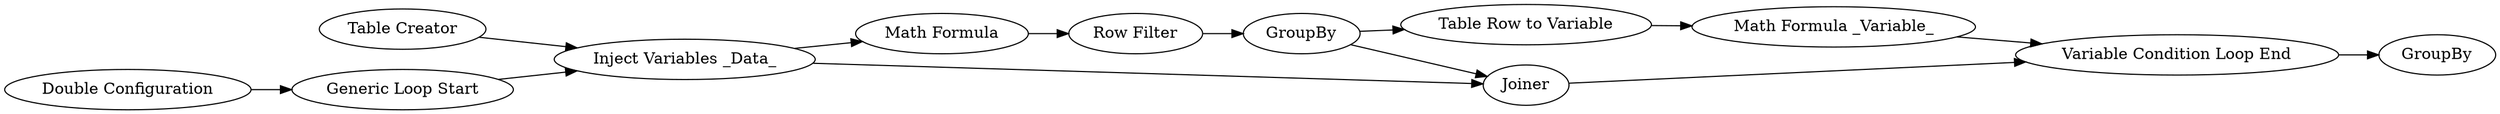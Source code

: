 digraph {
	21 [label="Table Creator"]
	22 [label="Double Configuration"]
	24 [label="Generic Loop Start"]
	25 [label="Inject Variables _Data_"]
	26 [label="Math Formula"]
	27 [label="Row Filter"]
	28 [label=GroupBy]
	29 [label="Table Row to Variable"]
	30 [label="Math Formula _Variable_"]
	31 [label="Variable Condition Loop End"]
	32 [label=Joiner]
	33 [label=GroupBy]
	21 -> 25
	22 -> 24
	24 -> 25
	25 -> 26
	25 -> 32
	26 -> 27
	27 -> 28
	28 -> 29
	28 -> 32
	29 -> 30
	30 -> 31
	31 -> 33
	32 -> 31
	rankdir=LR
}
